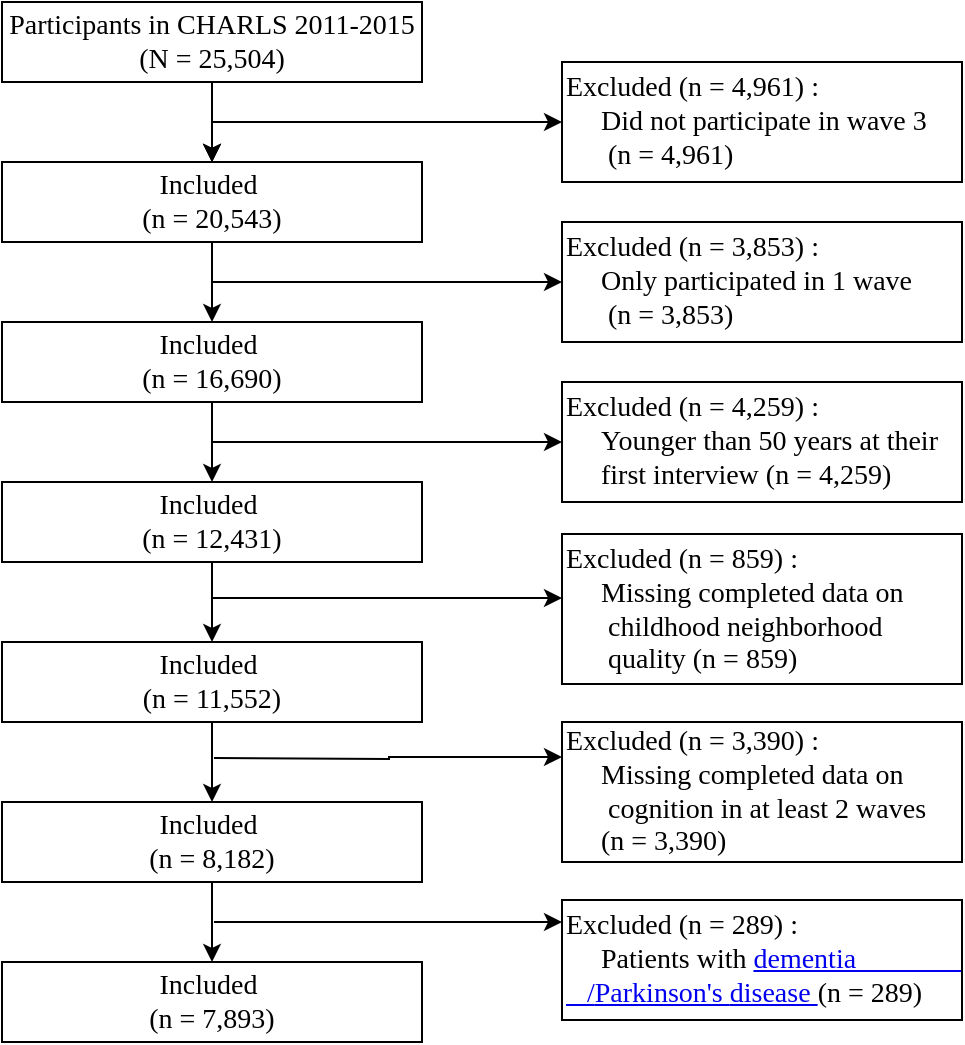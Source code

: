 <mxfile version="10.6.7" type="github"><diagram id="DSuhGR9CIeAhrYtNeFHA" name="Page-1"><mxGraphModel dx="695" dy="462" grid="1" gridSize="10" guides="1" tooltips="1" connect="1" arrows="1" fold="1" page="1" pageScale="1" pageWidth="827" pageHeight="1169" math="0" shadow="0"><root><mxCell id="0"/><mxCell id="1" parent="0"/><mxCell id="Jsd64yAzto0pwKJOwlLj-5" style="edgeStyle=orthogonalEdgeStyle;rounded=0;orthogonalLoop=1;jettySize=auto;html=1;exitX=0.5;exitY=1;exitDx=0;exitDy=0;fontFamily=Times New Roman;fontSize=14;" edge="1" parent="1" source="Jsd64yAzto0pwKJOwlLj-1" target="Jsd64yAzto0pwKJOwlLj-2"><mxGeometry relative="1" as="geometry"/></mxCell><mxCell id="Jsd64yAzto0pwKJOwlLj-1" value="Participants in CHARLS 2011-2015&lt;br style=&quot;font-size: 14px&quot;&gt;(N = 25,504)" style="rounded=0;whiteSpace=wrap;html=1;fontSize=14;fontFamily=Times New Roman;" vertex="1" parent="1"><mxGeometry x="120" y="40" width="210" height="40" as="geometry"/></mxCell><mxCell id="Jsd64yAzto0pwKJOwlLj-9" value="" style="edgeStyle=orthogonalEdgeStyle;rounded=0;orthogonalLoop=1;jettySize=auto;html=1;startArrow=classic;startFill=1;endArrow=none;endFill=0;fontFamily=Times New Roman;fontSize=14;" edge="1" parent="1" source="Jsd64yAzto0pwKJOwlLj-2" target="Jsd64yAzto0pwKJOwlLj-1"><mxGeometry relative="1" as="geometry"/></mxCell><mxCell id="Jsd64yAzto0pwKJOwlLj-10" value="" style="edgeStyle=orthogonalEdgeStyle;rounded=0;orthogonalLoop=1;jettySize=auto;html=1;startArrow=classic;startFill=1;endArrow=none;endFill=0;fontFamily=Times New Roman;fontSize=14;" edge="1" parent="1" source="Jsd64yAzto0pwKJOwlLj-2" target="Jsd64yAzto0pwKJOwlLj-1"><mxGeometry relative="1" as="geometry"/></mxCell><mxCell id="Jsd64yAzto0pwKJOwlLj-2" value="Included&amp;nbsp;&lt;br style=&quot;font-size: 14px&quot;&gt;(n = 20,543)" style="rounded=0;whiteSpace=wrap;html=1;fontSize=14;fontFamily=Times New Roman;" vertex="1" parent="1"><mxGeometry x="120" y="120" width="210" height="40" as="geometry"/></mxCell><mxCell id="Jsd64yAzto0pwKJOwlLj-8" style="edgeStyle=orthogonalEdgeStyle;rounded=0;orthogonalLoop=1;jettySize=auto;html=1;endArrow=none;endFill=0;fontFamily=Times New Roman;fontSize=14;startArrow=classic;startFill=1;" edge="1" parent="1"><mxGeometry relative="1" as="geometry"><mxPoint x="225" y="100" as="targetPoint"/><mxPoint x="400" y="100" as="sourcePoint"/></mxGeometry></mxCell><mxCell id="Jsd64yAzto0pwKJOwlLj-3" value="&lt;span&gt;Excluded&amp;nbsp;(n = 4,961) :&lt;/span&gt;&lt;br&gt;&lt;span&gt;&amp;nbsp; &amp;nbsp; &amp;nbsp;Did not participate in wave 3&lt;br&gt;&lt;/span&gt;&amp;nbsp; &amp;nbsp; &amp;nbsp; (n = 4,961)&lt;br&gt;" style="rounded=0;whiteSpace=wrap;html=1;fontSize=14;fontFamily=Times New Roman;align=left;verticalAlign=middle;horizontal=1;" vertex="1" parent="1"><mxGeometry x="400" y="70" width="200" height="60" as="geometry"/></mxCell><mxCell id="Jsd64yAzto0pwKJOwlLj-14" style="edgeStyle=orthogonalEdgeStyle;rounded=0;orthogonalLoop=1;jettySize=auto;html=1;exitX=0.5;exitY=0;exitDx=0;exitDy=0;entryX=0.5;entryY=1;entryDx=0;entryDy=0;startArrow=classic;startFill=1;endArrow=none;endFill=0;fontFamily=Times New Roman;fontSize=14;" edge="1" parent="1" source="Jsd64yAzto0pwKJOwlLj-11" target="Jsd64yAzto0pwKJOwlLj-2"><mxGeometry relative="1" as="geometry"/></mxCell><mxCell id="Jsd64yAzto0pwKJOwlLj-11" value="Included&amp;nbsp;&lt;br style=&quot;font-size: 14px&quot;&gt;(n = 16,690)" style="rounded=0;whiteSpace=wrap;html=1;fontSize=14;fontFamily=Times New Roman;" vertex="1" parent="1"><mxGeometry x="120" y="200" width="210" height="40" as="geometry"/></mxCell><mxCell id="Jsd64yAzto0pwKJOwlLj-17" style="edgeStyle=orthogonalEdgeStyle;rounded=0;orthogonalLoop=1;jettySize=auto;html=1;startArrow=classic;startFill=1;endArrow=none;endFill=0;fontFamily=Times New Roman;fontSize=14;exitX=0;exitY=0.5;exitDx=0;exitDy=0;" edge="1" parent="1" source="Jsd64yAzto0pwKJOwlLj-12"><mxGeometry relative="1" as="geometry"><mxPoint x="225" y="180" as="targetPoint"/><mxPoint x="395" y="180" as="sourcePoint"/></mxGeometry></mxCell><mxCell id="Jsd64yAzto0pwKJOwlLj-12" value="&lt;span&gt;Excluded&amp;nbsp;(n = 3,853) :&lt;/span&gt;&lt;br&gt;&lt;span&gt;&amp;nbsp; &amp;nbsp; &amp;nbsp;Only participated in 1 wave&amp;nbsp;&lt;br&gt;&lt;/span&gt;&amp;nbsp; &amp;nbsp; &amp;nbsp; (n = 3,853)&lt;br&gt;" style="rounded=0;whiteSpace=wrap;html=1;fontSize=14;fontFamily=Times New Roman;align=left;verticalAlign=middle;horizontal=1;" vertex="1" parent="1"><mxGeometry x="400" y="150" width="200" height="60" as="geometry"/></mxCell><mxCell id="Jsd64yAzto0pwKJOwlLj-23" style="edgeStyle=orthogonalEdgeStyle;rounded=0;orthogonalLoop=1;jettySize=auto;html=1;exitX=0.5;exitY=0;exitDx=0;exitDy=0;entryX=0.5;entryY=1;entryDx=0;entryDy=0;startArrow=classic;startFill=1;endArrow=none;endFill=0;fontFamily=Times New Roman;fontSize=14;" edge="1" parent="1" source="Jsd64yAzto0pwKJOwlLj-18" target="Jsd64yAzto0pwKJOwlLj-11"><mxGeometry relative="1" as="geometry"/></mxCell><mxCell id="Jsd64yAzto0pwKJOwlLj-18" value="Included&amp;nbsp;&lt;br style=&quot;font-size: 14px&quot;&gt;(n = 12,431)" style="rounded=0;whiteSpace=wrap;html=1;fontSize=14;fontFamily=Times New Roman;" vertex="1" parent="1"><mxGeometry x="120" y="280" width="210" height="40" as="geometry"/></mxCell><mxCell id="Jsd64yAzto0pwKJOwlLj-25" style="edgeStyle=orthogonalEdgeStyle;rounded=0;orthogonalLoop=1;jettySize=auto;html=1;startArrow=classic;startFill=1;endArrow=none;endFill=0;fontFamily=Times New Roman;fontSize=14;" edge="1" parent="1"><mxGeometry relative="1" as="geometry"><mxPoint x="225" y="260" as="targetPoint"/><mxPoint x="400" y="260" as="sourcePoint"/></mxGeometry></mxCell><mxCell id="Jsd64yAzto0pwKJOwlLj-24" value="&lt;span&gt;Excluded&amp;nbsp;(n = 4,259) :&lt;/span&gt;&lt;br&gt;&lt;span&gt;&amp;nbsp; &amp;nbsp; &amp;nbsp;Younger than 50 years at their&amp;nbsp;&lt;br&gt;&amp;nbsp; &amp;nbsp; &amp;nbsp;first interview&amp;nbsp;&lt;/span&gt;(n = 4,259)&lt;br&gt;" style="rounded=0;whiteSpace=wrap;html=1;fontSize=14;fontFamily=Times New Roman;align=left;verticalAlign=middle;horizontal=1;" vertex="1" parent="1"><mxGeometry x="400" y="230" width="200" height="60" as="geometry"/></mxCell><mxCell id="Jsd64yAzto0pwKJOwlLj-30" style="edgeStyle=orthogonalEdgeStyle;rounded=0;orthogonalLoop=1;jettySize=auto;html=1;exitX=0.5;exitY=0;exitDx=0;exitDy=0;entryX=0.5;entryY=1;entryDx=0;entryDy=0;startArrow=classic;startFill=1;endArrow=none;endFill=0;fontFamily=Times New Roman;fontSize=14;" edge="1" parent="1" source="Jsd64yAzto0pwKJOwlLj-26" target="Jsd64yAzto0pwKJOwlLj-18"><mxGeometry relative="1" as="geometry"/></mxCell><mxCell id="Jsd64yAzto0pwKJOwlLj-26" value="Included&amp;nbsp;&lt;br style=&quot;font-size: 14px&quot;&gt;(n = 11,552)" style="rounded=0;whiteSpace=wrap;html=1;fontSize=14;fontFamily=Times New Roman;" vertex="1" parent="1"><mxGeometry x="120" y="360" width="210" height="40" as="geometry"/></mxCell><mxCell id="Jsd64yAzto0pwKJOwlLj-35" style="edgeStyle=orthogonalEdgeStyle;rounded=0;orthogonalLoop=1;jettySize=auto;html=1;startArrow=classic;startFill=1;endArrow=none;endFill=0;fontFamily=Times New Roman;fontSize=14;" edge="1" parent="1"><mxGeometry relative="1" as="geometry"><mxPoint x="225" y="338" as="targetPoint"/><mxPoint x="400" y="338" as="sourcePoint"/></mxGeometry></mxCell><mxCell id="Jsd64yAzto0pwKJOwlLj-27" value="&lt;span&gt;Excluded&amp;nbsp;(n = 859) :&lt;/span&gt;&lt;br&gt;&lt;span&gt;&amp;nbsp; &amp;nbsp; &amp;nbsp;Missing completed&amp;nbsp;data on&amp;nbsp; &amp;nbsp; &amp;nbsp; &amp;nbsp; &amp;nbsp; &amp;nbsp; &amp;nbsp; childhood neighborhood&amp;nbsp; &amp;nbsp; &amp;nbsp; &amp;nbsp; &amp;nbsp; &amp;nbsp; &amp;nbsp; &amp;nbsp; &amp;nbsp; quality&lt;/span&gt;&amp;nbsp;(n = 859)&lt;br&gt;" style="rounded=0;whiteSpace=wrap;html=1;fontSize=14;fontFamily=Times New Roman;align=left;verticalAlign=middle;horizontal=1;" vertex="1" parent="1"><mxGeometry x="400" y="306" width="200" height="75" as="geometry"/></mxCell><mxCell id="Jsd64yAzto0pwKJOwlLj-38" style="edgeStyle=orthogonalEdgeStyle;rounded=0;orthogonalLoop=1;jettySize=auto;html=1;exitX=0.5;exitY=0;exitDx=0;exitDy=0;entryX=0.5;entryY=1;entryDx=0;entryDy=0;startArrow=classic;startFill=1;endArrow=none;endFill=0;fontFamily=Times New Roman;fontSize=14;" edge="1" parent="1" source="Jsd64yAzto0pwKJOwlLj-36" target="Jsd64yAzto0pwKJOwlLj-26"><mxGeometry relative="1" as="geometry"/></mxCell><mxCell id="Jsd64yAzto0pwKJOwlLj-36" value="Included&amp;nbsp;&lt;br style=&quot;font-size: 14px&quot;&gt;(n = 8,182)" style="rounded=0;whiteSpace=wrap;html=1;fontSize=14;fontFamily=Times New Roman;" vertex="1" parent="1"><mxGeometry x="120" y="440" width="210" height="40" as="geometry"/></mxCell><mxCell id="Jsd64yAzto0pwKJOwlLj-42" style="edgeStyle=orthogonalEdgeStyle;rounded=0;orthogonalLoop=1;jettySize=auto;html=1;startArrow=classic;startFill=1;endArrow=none;endFill=0;fontFamily=Times New Roman;fontSize=14;exitX=0;exitY=0.25;exitDx=0;exitDy=0;" edge="1" parent="1" source="Jsd64yAzto0pwKJOwlLj-39"><mxGeometry relative="1" as="geometry"><mxPoint x="226" y="418" as="targetPoint"/><mxPoint x="410" y="418" as="sourcePoint"/></mxGeometry></mxCell><mxCell id="Jsd64yAzto0pwKJOwlLj-39" value="&lt;span&gt;Excluded&amp;nbsp;(n = 3,390) :&lt;/span&gt;&lt;br&gt;&amp;nbsp; &amp;nbsp; &amp;nbsp;Missing completed&amp;nbsp;data on&amp;nbsp; &amp;nbsp; &amp;nbsp; &amp;nbsp; &amp;nbsp; &amp;nbsp; &amp;nbsp; cognition in at least 2 waves&lt;span&gt;&lt;br&gt;&amp;nbsp; &amp;nbsp; &amp;nbsp;&lt;/span&gt;(n = 3,390)&lt;br&gt;" style="rounded=0;whiteSpace=wrap;html=1;fontSize=14;fontFamily=Times New Roman;align=left;verticalAlign=middle;horizontal=1;" vertex="1" parent="1"><mxGeometry x="400" y="400" width="200" height="70" as="geometry"/></mxCell><mxCell id="Jsd64yAzto0pwKJOwlLj-44" style="edgeStyle=orthogonalEdgeStyle;rounded=0;orthogonalLoop=1;jettySize=auto;html=1;exitX=0.5;exitY=0;exitDx=0;exitDy=0;entryX=0.5;entryY=1;entryDx=0;entryDy=0;startArrow=classic;startFill=1;endArrow=none;endFill=0;fontFamily=Times New Roman;fontSize=14;" edge="1" parent="1" source="Jsd64yAzto0pwKJOwlLj-43" target="Jsd64yAzto0pwKJOwlLj-36"><mxGeometry relative="1" as="geometry"/></mxCell><mxCell id="Jsd64yAzto0pwKJOwlLj-43" value="Included&amp;nbsp;&lt;br style=&quot;font-size: 14px&quot;&gt;(n = 7,893)" style="rounded=0;whiteSpace=wrap;html=1;fontSize=14;fontFamily=Times New Roman;" vertex="1" parent="1"><mxGeometry x="120" y="520" width="210" height="40" as="geometry"/></mxCell><mxCell id="Jsd64yAzto0pwKJOwlLj-49" style="edgeStyle=orthogonalEdgeStyle;rounded=0;orthogonalLoop=1;jettySize=auto;html=1;startArrow=classic;startFill=1;endArrow=none;endFill=0;fontFamily=Times New Roman;fontSize=14;" edge="1" parent="1"><mxGeometry relative="1" as="geometry"><mxPoint x="226" y="500" as="targetPoint"/><mxPoint x="400" y="500" as="sourcePoint"/></mxGeometry></mxCell><mxCell id="Jsd64yAzto0pwKJOwlLj-45" value="&lt;span&gt;Excluded&amp;nbsp;(n = 289) :&lt;/span&gt;&lt;br&gt;&lt;span&gt;&amp;nbsp; &amp;nbsp; &amp;nbsp;Patients with&amp;nbsp;&lt;/span&gt;&lt;span&gt;&lt;span&gt;&lt;a&gt;dementia&amp;nbsp; &amp;nbsp; &amp;nbsp; &amp;nbsp; &amp;nbsp; &amp;nbsp; &amp;nbsp; &amp;nbsp; &amp;nbsp; &amp;nbsp;/&lt;/a&gt;&lt;/span&gt;&lt;/span&gt;&lt;span&gt;&lt;span&gt;&lt;a&gt;Parkinson's&amp;nbsp;&lt;/a&gt;&lt;a&gt;disease&amp;nbsp;&lt;/a&gt;&lt;/span&gt;&lt;/span&gt;(n = 289)&lt;br&gt;" style="rounded=0;whiteSpace=wrap;html=1;fontSize=14;fontFamily=Times New Roman;align=left;verticalAlign=middle;horizontal=1;" vertex="1" parent="1"><mxGeometry x="400" y="489" width="200" height="60" as="geometry"/></mxCell></root></mxGraphModel></diagram></mxfile>